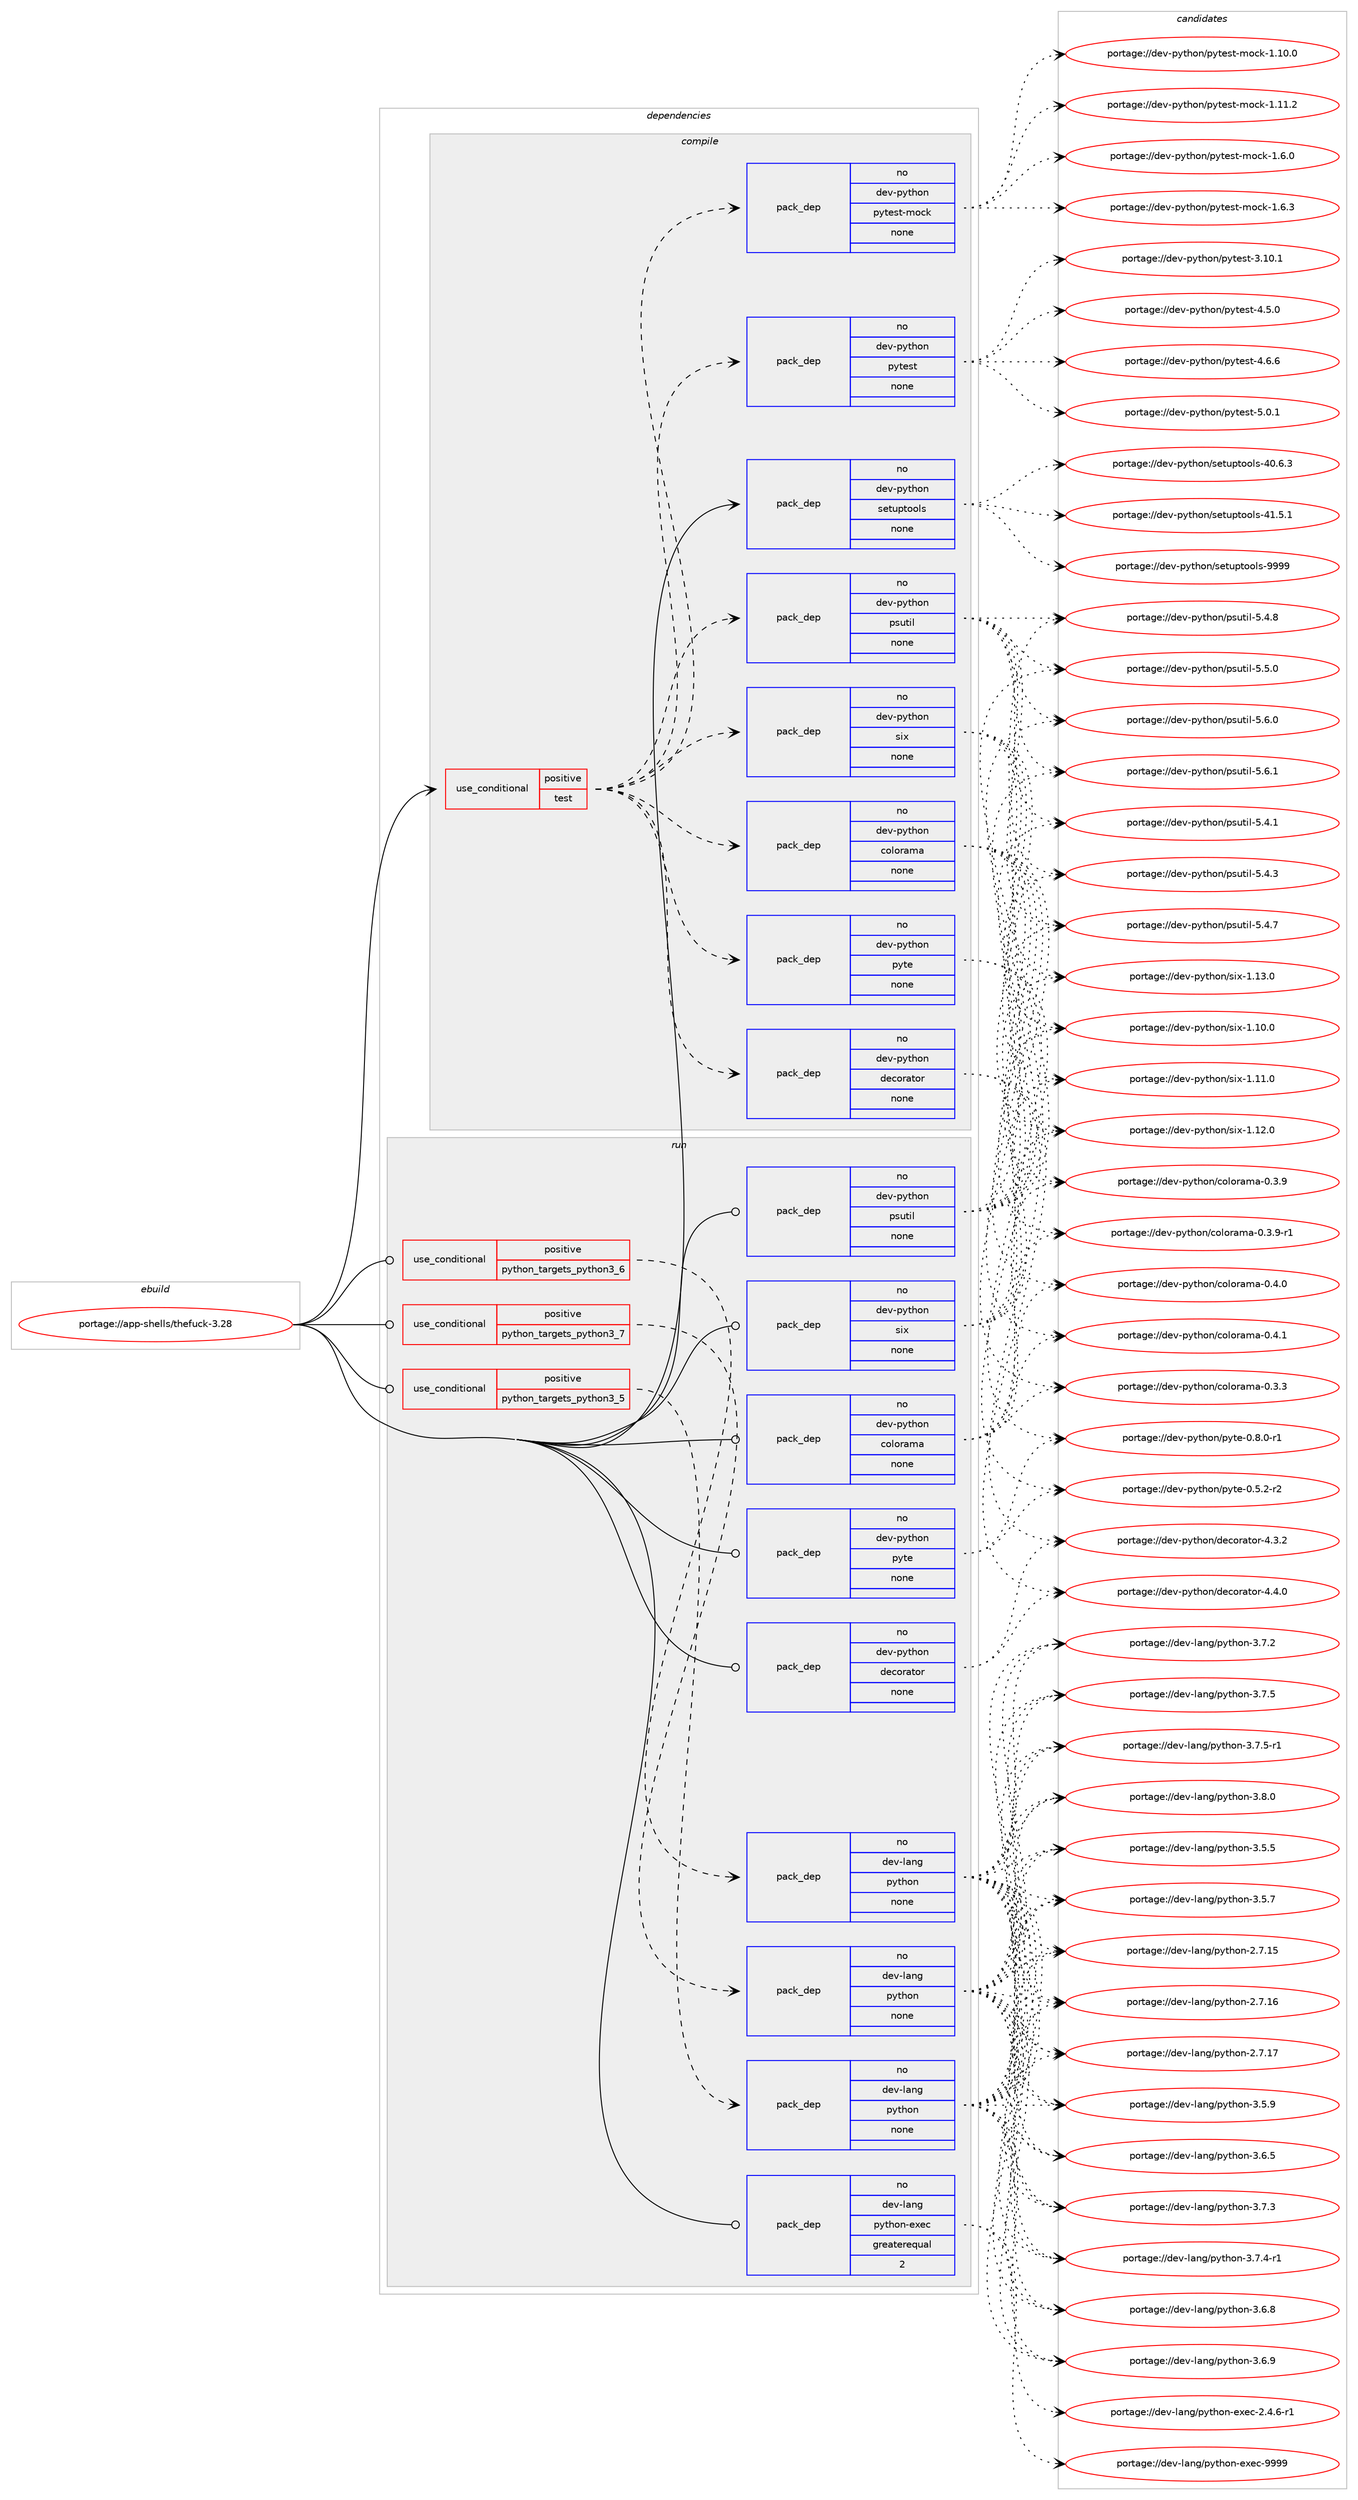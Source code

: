 digraph prolog {

# *************
# Graph options
# *************

newrank=true;
concentrate=true;
compound=true;
graph [rankdir=LR,fontname=Helvetica,fontsize=10,ranksep=1.5];#, ranksep=2.5, nodesep=0.2];
edge  [arrowhead=vee];
node  [fontname=Helvetica,fontsize=10];

# **********
# The ebuild
# **********

subgraph cluster_leftcol {
color=gray;
rank=same;
label=<<i>ebuild</i>>;
id [label="portage://app-shells/thefuck-3.28", color=red, width=4, href="../app-shells/thefuck-3.28.svg"];
}

# ****************
# The dependencies
# ****************

subgraph cluster_midcol {
color=gray;
label=<<i>dependencies</i>>;
subgraph cluster_compile {
fillcolor="#eeeeee";
style=filled;
label=<<i>compile</i>>;
subgraph cond10606 {
dependency42876 [label=<<TABLE BORDER="0" CELLBORDER="1" CELLSPACING="0" CELLPADDING="4"><TR><TD ROWSPAN="3" CELLPADDING="10">use_conditional</TD></TR><TR><TD>positive</TD></TR><TR><TD>test</TD></TR></TABLE>>, shape=none, color=red];
subgraph pack31550 {
dependency42877 [label=<<TABLE BORDER="0" CELLBORDER="1" CELLSPACING="0" CELLPADDING="4" WIDTH="220"><TR><TD ROWSPAN="6" CELLPADDING="30">pack_dep</TD></TR><TR><TD WIDTH="110">no</TD></TR><TR><TD>dev-python</TD></TR><TR><TD>psutil</TD></TR><TR><TD>none</TD></TR><TR><TD></TD></TR></TABLE>>, shape=none, color=blue];
}
dependency42876:e -> dependency42877:w [weight=20,style="dashed",arrowhead="vee"];
subgraph pack31551 {
dependency42878 [label=<<TABLE BORDER="0" CELLBORDER="1" CELLSPACING="0" CELLPADDING="4" WIDTH="220"><TR><TD ROWSPAN="6" CELLPADDING="30">pack_dep</TD></TR><TR><TD WIDTH="110">no</TD></TR><TR><TD>dev-python</TD></TR><TR><TD>six</TD></TR><TR><TD>none</TD></TR><TR><TD></TD></TR></TABLE>>, shape=none, color=blue];
}
dependency42876:e -> dependency42878:w [weight=20,style="dashed",arrowhead="vee"];
subgraph pack31552 {
dependency42879 [label=<<TABLE BORDER="0" CELLBORDER="1" CELLSPACING="0" CELLPADDING="4" WIDTH="220"><TR><TD ROWSPAN="6" CELLPADDING="30">pack_dep</TD></TR><TR><TD WIDTH="110">no</TD></TR><TR><TD>dev-python</TD></TR><TR><TD>decorator</TD></TR><TR><TD>none</TD></TR><TR><TD></TD></TR></TABLE>>, shape=none, color=blue];
}
dependency42876:e -> dependency42879:w [weight=20,style="dashed",arrowhead="vee"];
subgraph pack31553 {
dependency42880 [label=<<TABLE BORDER="0" CELLBORDER="1" CELLSPACING="0" CELLPADDING="4" WIDTH="220"><TR><TD ROWSPAN="6" CELLPADDING="30">pack_dep</TD></TR><TR><TD WIDTH="110">no</TD></TR><TR><TD>dev-python</TD></TR><TR><TD>colorama</TD></TR><TR><TD>none</TD></TR><TR><TD></TD></TR></TABLE>>, shape=none, color=blue];
}
dependency42876:e -> dependency42880:w [weight=20,style="dashed",arrowhead="vee"];
subgraph pack31554 {
dependency42881 [label=<<TABLE BORDER="0" CELLBORDER="1" CELLSPACING="0" CELLPADDING="4" WIDTH="220"><TR><TD ROWSPAN="6" CELLPADDING="30">pack_dep</TD></TR><TR><TD WIDTH="110">no</TD></TR><TR><TD>dev-python</TD></TR><TR><TD>pyte</TD></TR><TR><TD>none</TD></TR><TR><TD></TD></TR></TABLE>>, shape=none, color=blue];
}
dependency42876:e -> dependency42881:w [weight=20,style="dashed",arrowhead="vee"];
subgraph pack31555 {
dependency42882 [label=<<TABLE BORDER="0" CELLBORDER="1" CELLSPACING="0" CELLPADDING="4" WIDTH="220"><TR><TD ROWSPAN="6" CELLPADDING="30">pack_dep</TD></TR><TR><TD WIDTH="110">no</TD></TR><TR><TD>dev-python</TD></TR><TR><TD>pytest</TD></TR><TR><TD>none</TD></TR><TR><TD></TD></TR></TABLE>>, shape=none, color=blue];
}
dependency42876:e -> dependency42882:w [weight=20,style="dashed",arrowhead="vee"];
subgraph pack31556 {
dependency42883 [label=<<TABLE BORDER="0" CELLBORDER="1" CELLSPACING="0" CELLPADDING="4" WIDTH="220"><TR><TD ROWSPAN="6" CELLPADDING="30">pack_dep</TD></TR><TR><TD WIDTH="110">no</TD></TR><TR><TD>dev-python</TD></TR><TR><TD>pytest-mock</TD></TR><TR><TD>none</TD></TR><TR><TD></TD></TR></TABLE>>, shape=none, color=blue];
}
dependency42876:e -> dependency42883:w [weight=20,style="dashed",arrowhead="vee"];
}
id:e -> dependency42876:w [weight=20,style="solid",arrowhead="vee"];
subgraph pack31557 {
dependency42884 [label=<<TABLE BORDER="0" CELLBORDER="1" CELLSPACING="0" CELLPADDING="4" WIDTH="220"><TR><TD ROWSPAN="6" CELLPADDING="30">pack_dep</TD></TR><TR><TD WIDTH="110">no</TD></TR><TR><TD>dev-python</TD></TR><TR><TD>setuptools</TD></TR><TR><TD>none</TD></TR><TR><TD></TD></TR></TABLE>>, shape=none, color=blue];
}
id:e -> dependency42884:w [weight=20,style="solid",arrowhead="vee"];
}
subgraph cluster_compileandrun {
fillcolor="#eeeeee";
style=filled;
label=<<i>compile and run</i>>;
}
subgraph cluster_run {
fillcolor="#eeeeee";
style=filled;
label=<<i>run</i>>;
subgraph cond10607 {
dependency42885 [label=<<TABLE BORDER="0" CELLBORDER="1" CELLSPACING="0" CELLPADDING="4"><TR><TD ROWSPAN="3" CELLPADDING="10">use_conditional</TD></TR><TR><TD>positive</TD></TR><TR><TD>python_targets_python3_5</TD></TR></TABLE>>, shape=none, color=red];
subgraph pack31558 {
dependency42886 [label=<<TABLE BORDER="0" CELLBORDER="1" CELLSPACING="0" CELLPADDING="4" WIDTH="220"><TR><TD ROWSPAN="6" CELLPADDING="30">pack_dep</TD></TR><TR><TD WIDTH="110">no</TD></TR><TR><TD>dev-lang</TD></TR><TR><TD>python</TD></TR><TR><TD>none</TD></TR><TR><TD></TD></TR></TABLE>>, shape=none, color=blue];
}
dependency42885:e -> dependency42886:w [weight=20,style="dashed",arrowhead="vee"];
}
id:e -> dependency42885:w [weight=20,style="solid",arrowhead="odot"];
subgraph cond10608 {
dependency42887 [label=<<TABLE BORDER="0" CELLBORDER="1" CELLSPACING="0" CELLPADDING="4"><TR><TD ROWSPAN="3" CELLPADDING="10">use_conditional</TD></TR><TR><TD>positive</TD></TR><TR><TD>python_targets_python3_6</TD></TR></TABLE>>, shape=none, color=red];
subgraph pack31559 {
dependency42888 [label=<<TABLE BORDER="0" CELLBORDER="1" CELLSPACING="0" CELLPADDING="4" WIDTH="220"><TR><TD ROWSPAN="6" CELLPADDING="30">pack_dep</TD></TR><TR><TD WIDTH="110">no</TD></TR><TR><TD>dev-lang</TD></TR><TR><TD>python</TD></TR><TR><TD>none</TD></TR><TR><TD></TD></TR></TABLE>>, shape=none, color=blue];
}
dependency42887:e -> dependency42888:w [weight=20,style="dashed",arrowhead="vee"];
}
id:e -> dependency42887:w [weight=20,style="solid",arrowhead="odot"];
subgraph cond10609 {
dependency42889 [label=<<TABLE BORDER="0" CELLBORDER="1" CELLSPACING="0" CELLPADDING="4"><TR><TD ROWSPAN="3" CELLPADDING="10">use_conditional</TD></TR><TR><TD>positive</TD></TR><TR><TD>python_targets_python3_7</TD></TR></TABLE>>, shape=none, color=red];
subgraph pack31560 {
dependency42890 [label=<<TABLE BORDER="0" CELLBORDER="1" CELLSPACING="0" CELLPADDING="4" WIDTH="220"><TR><TD ROWSPAN="6" CELLPADDING="30">pack_dep</TD></TR><TR><TD WIDTH="110">no</TD></TR><TR><TD>dev-lang</TD></TR><TR><TD>python</TD></TR><TR><TD>none</TD></TR><TR><TD></TD></TR></TABLE>>, shape=none, color=blue];
}
dependency42889:e -> dependency42890:w [weight=20,style="dashed",arrowhead="vee"];
}
id:e -> dependency42889:w [weight=20,style="solid",arrowhead="odot"];
subgraph pack31561 {
dependency42891 [label=<<TABLE BORDER="0" CELLBORDER="1" CELLSPACING="0" CELLPADDING="4" WIDTH="220"><TR><TD ROWSPAN="6" CELLPADDING="30">pack_dep</TD></TR><TR><TD WIDTH="110">no</TD></TR><TR><TD>dev-lang</TD></TR><TR><TD>python-exec</TD></TR><TR><TD>greaterequal</TD></TR><TR><TD>2</TD></TR></TABLE>>, shape=none, color=blue];
}
id:e -> dependency42891:w [weight=20,style="solid",arrowhead="odot"];
subgraph pack31562 {
dependency42892 [label=<<TABLE BORDER="0" CELLBORDER="1" CELLSPACING="0" CELLPADDING="4" WIDTH="220"><TR><TD ROWSPAN="6" CELLPADDING="30">pack_dep</TD></TR><TR><TD WIDTH="110">no</TD></TR><TR><TD>dev-python</TD></TR><TR><TD>colorama</TD></TR><TR><TD>none</TD></TR><TR><TD></TD></TR></TABLE>>, shape=none, color=blue];
}
id:e -> dependency42892:w [weight=20,style="solid",arrowhead="odot"];
subgraph pack31563 {
dependency42893 [label=<<TABLE BORDER="0" CELLBORDER="1" CELLSPACING="0" CELLPADDING="4" WIDTH="220"><TR><TD ROWSPAN="6" CELLPADDING="30">pack_dep</TD></TR><TR><TD WIDTH="110">no</TD></TR><TR><TD>dev-python</TD></TR><TR><TD>decorator</TD></TR><TR><TD>none</TD></TR><TR><TD></TD></TR></TABLE>>, shape=none, color=blue];
}
id:e -> dependency42893:w [weight=20,style="solid",arrowhead="odot"];
subgraph pack31564 {
dependency42894 [label=<<TABLE BORDER="0" CELLBORDER="1" CELLSPACING="0" CELLPADDING="4" WIDTH="220"><TR><TD ROWSPAN="6" CELLPADDING="30">pack_dep</TD></TR><TR><TD WIDTH="110">no</TD></TR><TR><TD>dev-python</TD></TR><TR><TD>psutil</TD></TR><TR><TD>none</TD></TR><TR><TD></TD></TR></TABLE>>, shape=none, color=blue];
}
id:e -> dependency42894:w [weight=20,style="solid",arrowhead="odot"];
subgraph pack31565 {
dependency42895 [label=<<TABLE BORDER="0" CELLBORDER="1" CELLSPACING="0" CELLPADDING="4" WIDTH="220"><TR><TD ROWSPAN="6" CELLPADDING="30">pack_dep</TD></TR><TR><TD WIDTH="110">no</TD></TR><TR><TD>dev-python</TD></TR><TR><TD>pyte</TD></TR><TR><TD>none</TD></TR><TR><TD></TD></TR></TABLE>>, shape=none, color=blue];
}
id:e -> dependency42895:w [weight=20,style="solid",arrowhead="odot"];
subgraph pack31566 {
dependency42896 [label=<<TABLE BORDER="0" CELLBORDER="1" CELLSPACING="0" CELLPADDING="4" WIDTH="220"><TR><TD ROWSPAN="6" CELLPADDING="30">pack_dep</TD></TR><TR><TD WIDTH="110">no</TD></TR><TR><TD>dev-python</TD></TR><TR><TD>six</TD></TR><TR><TD>none</TD></TR><TR><TD></TD></TR></TABLE>>, shape=none, color=blue];
}
id:e -> dependency42896:w [weight=20,style="solid",arrowhead="odot"];
}
}

# **************
# The candidates
# **************

subgraph cluster_choices {
rank=same;
color=gray;
label=<<i>candidates</i>>;

subgraph choice31550 {
color=black;
nodesep=1;
choiceportage1001011184511212111610411111047112115117116105108455346524649 [label="portage://dev-python/psutil-5.4.1", color=red, width=4,href="../dev-python/psutil-5.4.1.svg"];
choiceportage1001011184511212111610411111047112115117116105108455346524651 [label="portage://dev-python/psutil-5.4.3", color=red, width=4,href="../dev-python/psutil-5.4.3.svg"];
choiceportage1001011184511212111610411111047112115117116105108455346524655 [label="portage://dev-python/psutil-5.4.7", color=red, width=4,href="../dev-python/psutil-5.4.7.svg"];
choiceportage1001011184511212111610411111047112115117116105108455346524656 [label="portage://dev-python/psutil-5.4.8", color=red, width=4,href="../dev-python/psutil-5.4.8.svg"];
choiceportage1001011184511212111610411111047112115117116105108455346534648 [label="portage://dev-python/psutil-5.5.0", color=red, width=4,href="../dev-python/psutil-5.5.0.svg"];
choiceportage1001011184511212111610411111047112115117116105108455346544648 [label="portage://dev-python/psutil-5.6.0", color=red, width=4,href="../dev-python/psutil-5.6.0.svg"];
choiceportage1001011184511212111610411111047112115117116105108455346544649 [label="portage://dev-python/psutil-5.6.1", color=red, width=4,href="../dev-python/psutil-5.6.1.svg"];
dependency42877:e -> choiceportage1001011184511212111610411111047112115117116105108455346524649:w [style=dotted,weight="100"];
dependency42877:e -> choiceportage1001011184511212111610411111047112115117116105108455346524651:w [style=dotted,weight="100"];
dependency42877:e -> choiceportage1001011184511212111610411111047112115117116105108455346524655:w [style=dotted,weight="100"];
dependency42877:e -> choiceportage1001011184511212111610411111047112115117116105108455346524656:w [style=dotted,weight="100"];
dependency42877:e -> choiceportage1001011184511212111610411111047112115117116105108455346534648:w [style=dotted,weight="100"];
dependency42877:e -> choiceportage1001011184511212111610411111047112115117116105108455346544648:w [style=dotted,weight="100"];
dependency42877:e -> choiceportage1001011184511212111610411111047112115117116105108455346544649:w [style=dotted,weight="100"];
}
subgraph choice31551 {
color=black;
nodesep=1;
choiceportage100101118451121211161041111104711510512045494649484648 [label="portage://dev-python/six-1.10.0", color=red, width=4,href="../dev-python/six-1.10.0.svg"];
choiceportage100101118451121211161041111104711510512045494649494648 [label="portage://dev-python/six-1.11.0", color=red, width=4,href="../dev-python/six-1.11.0.svg"];
choiceportage100101118451121211161041111104711510512045494649504648 [label="portage://dev-python/six-1.12.0", color=red, width=4,href="../dev-python/six-1.12.0.svg"];
choiceportage100101118451121211161041111104711510512045494649514648 [label="portage://dev-python/six-1.13.0", color=red, width=4,href="../dev-python/six-1.13.0.svg"];
dependency42878:e -> choiceportage100101118451121211161041111104711510512045494649484648:w [style=dotted,weight="100"];
dependency42878:e -> choiceportage100101118451121211161041111104711510512045494649494648:w [style=dotted,weight="100"];
dependency42878:e -> choiceportage100101118451121211161041111104711510512045494649504648:w [style=dotted,weight="100"];
dependency42878:e -> choiceportage100101118451121211161041111104711510512045494649514648:w [style=dotted,weight="100"];
}
subgraph choice31552 {
color=black;
nodesep=1;
choiceportage10010111845112121116104111110471001019911111497116111114455246514650 [label="portage://dev-python/decorator-4.3.2", color=red, width=4,href="../dev-python/decorator-4.3.2.svg"];
choiceportage10010111845112121116104111110471001019911111497116111114455246524648 [label="portage://dev-python/decorator-4.4.0", color=red, width=4,href="../dev-python/decorator-4.4.0.svg"];
dependency42879:e -> choiceportage10010111845112121116104111110471001019911111497116111114455246514650:w [style=dotted,weight="100"];
dependency42879:e -> choiceportage10010111845112121116104111110471001019911111497116111114455246524648:w [style=dotted,weight="100"];
}
subgraph choice31553 {
color=black;
nodesep=1;
choiceportage1001011184511212111610411111047991111081111149710997454846514651 [label="portage://dev-python/colorama-0.3.3", color=red, width=4,href="../dev-python/colorama-0.3.3.svg"];
choiceportage1001011184511212111610411111047991111081111149710997454846514657 [label="portage://dev-python/colorama-0.3.9", color=red, width=4,href="../dev-python/colorama-0.3.9.svg"];
choiceportage10010111845112121116104111110479911110811111497109974548465146574511449 [label="portage://dev-python/colorama-0.3.9-r1", color=red, width=4,href="../dev-python/colorama-0.3.9-r1.svg"];
choiceportage1001011184511212111610411111047991111081111149710997454846524648 [label="portage://dev-python/colorama-0.4.0", color=red, width=4,href="../dev-python/colorama-0.4.0.svg"];
choiceportage1001011184511212111610411111047991111081111149710997454846524649 [label="portage://dev-python/colorama-0.4.1", color=red, width=4,href="../dev-python/colorama-0.4.1.svg"];
dependency42880:e -> choiceportage1001011184511212111610411111047991111081111149710997454846514651:w [style=dotted,weight="100"];
dependency42880:e -> choiceportage1001011184511212111610411111047991111081111149710997454846514657:w [style=dotted,weight="100"];
dependency42880:e -> choiceportage10010111845112121116104111110479911110811111497109974548465146574511449:w [style=dotted,weight="100"];
dependency42880:e -> choiceportage1001011184511212111610411111047991111081111149710997454846524648:w [style=dotted,weight="100"];
dependency42880:e -> choiceportage1001011184511212111610411111047991111081111149710997454846524649:w [style=dotted,weight="100"];
}
subgraph choice31554 {
color=black;
nodesep=1;
choiceportage10010111845112121116104111110471121211161014548465346504511450 [label="portage://dev-python/pyte-0.5.2-r2", color=red, width=4,href="../dev-python/pyte-0.5.2-r2.svg"];
choiceportage10010111845112121116104111110471121211161014548465646484511449 [label="portage://dev-python/pyte-0.8.0-r1", color=red, width=4,href="../dev-python/pyte-0.8.0-r1.svg"];
dependency42881:e -> choiceportage10010111845112121116104111110471121211161014548465346504511450:w [style=dotted,weight="100"];
dependency42881:e -> choiceportage10010111845112121116104111110471121211161014548465646484511449:w [style=dotted,weight="100"];
}
subgraph choice31555 {
color=black;
nodesep=1;
choiceportage100101118451121211161041111104711212111610111511645514649484649 [label="portage://dev-python/pytest-3.10.1", color=red, width=4,href="../dev-python/pytest-3.10.1.svg"];
choiceportage1001011184511212111610411111047112121116101115116455246534648 [label="portage://dev-python/pytest-4.5.0", color=red, width=4,href="../dev-python/pytest-4.5.0.svg"];
choiceportage1001011184511212111610411111047112121116101115116455246544654 [label="portage://dev-python/pytest-4.6.6", color=red, width=4,href="../dev-python/pytest-4.6.6.svg"];
choiceportage1001011184511212111610411111047112121116101115116455346484649 [label="portage://dev-python/pytest-5.0.1", color=red, width=4,href="../dev-python/pytest-5.0.1.svg"];
dependency42882:e -> choiceportage100101118451121211161041111104711212111610111511645514649484649:w [style=dotted,weight="100"];
dependency42882:e -> choiceportage1001011184511212111610411111047112121116101115116455246534648:w [style=dotted,weight="100"];
dependency42882:e -> choiceportage1001011184511212111610411111047112121116101115116455246544654:w [style=dotted,weight="100"];
dependency42882:e -> choiceportage1001011184511212111610411111047112121116101115116455346484649:w [style=dotted,weight="100"];
}
subgraph choice31556 {
color=black;
nodesep=1;
choiceportage1001011184511212111610411111047112121116101115116451091119910745494649484648 [label="portage://dev-python/pytest-mock-1.10.0", color=red, width=4,href="../dev-python/pytest-mock-1.10.0.svg"];
choiceportage1001011184511212111610411111047112121116101115116451091119910745494649494650 [label="portage://dev-python/pytest-mock-1.11.2", color=red, width=4,href="../dev-python/pytest-mock-1.11.2.svg"];
choiceportage10010111845112121116104111110471121211161011151164510911199107454946544648 [label="portage://dev-python/pytest-mock-1.6.0", color=red, width=4,href="../dev-python/pytest-mock-1.6.0.svg"];
choiceportage10010111845112121116104111110471121211161011151164510911199107454946544651 [label="portage://dev-python/pytest-mock-1.6.3", color=red, width=4,href="../dev-python/pytest-mock-1.6.3.svg"];
dependency42883:e -> choiceportage1001011184511212111610411111047112121116101115116451091119910745494649484648:w [style=dotted,weight="100"];
dependency42883:e -> choiceportage1001011184511212111610411111047112121116101115116451091119910745494649494650:w [style=dotted,weight="100"];
dependency42883:e -> choiceportage10010111845112121116104111110471121211161011151164510911199107454946544648:w [style=dotted,weight="100"];
dependency42883:e -> choiceportage10010111845112121116104111110471121211161011151164510911199107454946544651:w [style=dotted,weight="100"];
}
subgraph choice31557 {
color=black;
nodesep=1;
choiceportage100101118451121211161041111104711510111611711211611111110811545524846544651 [label="portage://dev-python/setuptools-40.6.3", color=red, width=4,href="../dev-python/setuptools-40.6.3.svg"];
choiceportage100101118451121211161041111104711510111611711211611111110811545524946534649 [label="portage://dev-python/setuptools-41.5.1", color=red, width=4,href="../dev-python/setuptools-41.5.1.svg"];
choiceportage10010111845112121116104111110471151011161171121161111111081154557575757 [label="portage://dev-python/setuptools-9999", color=red, width=4,href="../dev-python/setuptools-9999.svg"];
dependency42884:e -> choiceportage100101118451121211161041111104711510111611711211611111110811545524846544651:w [style=dotted,weight="100"];
dependency42884:e -> choiceportage100101118451121211161041111104711510111611711211611111110811545524946534649:w [style=dotted,weight="100"];
dependency42884:e -> choiceportage10010111845112121116104111110471151011161171121161111111081154557575757:w [style=dotted,weight="100"];
}
subgraph choice31558 {
color=black;
nodesep=1;
choiceportage10010111845108971101034711212111610411111045504655464953 [label="portage://dev-lang/python-2.7.15", color=red, width=4,href="../dev-lang/python-2.7.15.svg"];
choiceportage10010111845108971101034711212111610411111045504655464954 [label="portage://dev-lang/python-2.7.16", color=red, width=4,href="../dev-lang/python-2.7.16.svg"];
choiceportage10010111845108971101034711212111610411111045504655464955 [label="portage://dev-lang/python-2.7.17", color=red, width=4,href="../dev-lang/python-2.7.17.svg"];
choiceportage100101118451089711010347112121116104111110455146534653 [label="portage://dev-lang/python-3.5.5", color=red, width=4,href="../dev-lang/python-3.5.5.svg"];
choiceportage100101118451089711010347112121116104111110455146534655 [label="portage://dev-lang/python-3.5.7", color=red, width=4,href="../dev-lang/python-3.5.7.svg"];
choiceportage100101118451089711010347112121116104111110455146534657 [label="portage://dev-lang/python-3.5.9", color=red, width=4,href="../dev-lang/python-3.5.9.svg"];
choiceportage100101118451089711010347112121116104111110455146544653 [label="portage://dev-lang/python-3.6.5", color=red, width=4,href="../dev-lang/python-3.6.5.svg"];
choiceportage100101118451089711010347112121116104111110455146544656 [label="portage://dev-lang/python-3.6.8", color=red, width=4,href="../dev-lang/python-3.6.8.svg"];
choiceportage100101118451089711010347112121116104111110455146544657 [label="portage://dev-lang/python-3.6.9", color=red, width=4,href="../dev-lang/python-3.6.9.svg"];
choiceportage100101118451089711010347112121116104111110455146554650 [label="portage://dev-lang/python-3.7.2", color=red, width=4,href="../dev-lang/python-3.7.2.svg"];
choiceportage100101118451089711010347112121116104111110455146554651 [label="portage://dev-lang/python-3.7.3", color=red, width=4,href="../dev-lang/python-3.7.3.svg"];
choiceportage1001011184510897110103471121211161041111104551465546524511449 [label="portage://dev-lang/python-3.7.4-r1", color=red, width=4,href="../dev-lang/python-3.7.4-r1.svg"];
choiceportage100101118451089711010347112121116104111110455146554653 [label="portage://dev-lang/python-3.7.5", color=red, width=4,href="../dev-lang/python-3.7.5.svg"];
choiceportage1001011184510897110103471121211161041111104551465546534511449 [label="portage://dev-lang/python-3.7.5-r1", color=red, width=4,href="../dev-lang/python-3.7.5-r1.svg"];
choiceportage100101118451089711010347112121116104111110455146564648 [label="portage://dev-lang/python-3.8.0", color=red, width=4,href="../dev-lang/python-3.8.0.svg"];
dependency42886:e -> choiceportage10010111845108971101034711212111610411111045504655464953:w [style=dotted,weight="100"];
dependency42886:e -> choiceportage10010111845108971101034711212111610411111045504655464954:w [style=dotted,weight="100"];
dependency42886:e -> choiceportage10010111845108971101034711212111610411111045504655464955:w [style=dotted,weight="100"];
dependency42886:e -> choiceportage100101118451089711010347112121116104111110455146534653:w [style=dotted,weight="100"];
dependency42886:e -> choiceportage100101118451089711010347112121116104111110455146534655:w [style=dotted,weight="100"];
dependency42886:e -> choiceportage100101118451089711010347112121116104111110455146534657:w [style=dotted,weight="100"];
dependency42886:e -> choiceportage100101118451089711010347112121116104111110455146544653:w [style=dotted,weight="100"];
dependency42886:e -> choiceportage100101118451089711010347112121116104111110455146544656:w [style=dotted,weight="100"];
dependency42886:e -> choiceportage100101118451089711010347112121116104111110455146544657:w [style=dotted,weight="100"];
dependency42886:e -> choiceportage100101118451089711010347112121116104111110455146554650:w [style=dotted,weight="100"];
dependency42886:e -> choiceportage100101118451089711010347112121116104111110455146554651:w [style=dotted,weight="100"];
dependency42886:e -> choiceportage1001011184510897110103471121211161041111104551465546524511449:w [style=dotted,weight="100"];
dependency42886:e -> choiceportage100101118451089711010347112121116104111110455146554653:w [style=dotted,weight="100"];
dependency42886:e -> choiceportage1001011184510897110103471121211161041111104551465546534511449:w [style=dotted,weight="100"];
dependency42886:e -> choiceportage100101118451089711010347112121116104111110455146564648:w [style=dotted,weight="100"];
}
subgraph choice31559 {
color=black;
nodesep=1;
choiceportage10010111845108971101034711212111610411111045504655464953 [label="portage://dev-lang/python-2.7.15", color=red, width=4,href="../dev-lang/python-2.7.15.svg"];
choiceportage10010111845108971101034711212111610411111045504655464954 [label="portage://dev-lang/python-2.7.16", color=red, width=4,href="../dev-lang/python-2.7.16.svg"];
choiceportage10010111845108971101034711212111610411111045504655464955 [label="portage://dev-lang/python-2.7.17", color=red, width=4,href="../dev-lang/python-2.7.17.svg"];
choiceportage100101118451089711010347112121116104111110455146534653 [label="portage://dev-lang/python-3.5.5", color=red, width=4,href="../dev-lang/python-3.5.5.svg"];
choiceportage100101118451089711010347112121116104111110455146534655 [label="portage://dev-lang/python-3.5.7", color=red, width=4,href="../dev-lang/python-3.5.7.svg"];
choiceportage100101118451089711010347112121116104111110455146534657 [label="portage://dev-lang/python-3.5.9", color=red, width=4,href="../dev-lang/python-3.5.9.svg"];
choiceportage100101118451089711010347112121116104111110455146544653 [label="portage://dev-lang/python-3.6.5", color=red, width=4,href="../dev-lang/python-3.6.5.svg"];
choiceportage100101118451089711010347112121116104111110455146544656 [label="portage://dev-lang/python-3.6.8", color=red, width=4,href="../dev-lang/python-3.6.8.svg"];
choiceportage100101118451089711010347112121116104111110455146544657 [label="portage://dev-lang/python-3.6.9", color=red, width=4,href="../dev-lang/python-3.6.9.svg"];
choiceportage100101118451089711010347112121116104111110455146554650 [label="portage://dev-lang/python-3.7.2", color=red, width=4,href="../dev-lang/python-3.7.2.svg"];
choiceportage100101118451089711010347112121116104111110455146554651 [label="portage://dev-lang/python-3.7.3", color=red, width=4,href="../dev-lang/python-3.7.3.svg"];
choiceportage1001011184510897110103471121211161041111104551465546524511449 [label="portage://dev-lang/python-3.7.4-r1", color=red, width=4,href="../dev-lang/python-3.7.4-r1.svg"];
choiceportage100101118451089711010347112121116104111110455146554653 [label="portage://dev-lang/python-3.7.5", color=red, width=4,href="../dev-lang/python-3.7.5.svg"];
choiceportage1001011184510897110103471121211161041111104551465546534511449 [label="portage://dev-lang/python-3.7.5-r1", color=red, width=4,href="../dev-lang/python-3.7.5-r1.svg"];
choiceportage100101118451089711010347112121116104111110455146564648 [label="portage://dev-lang/python-3.8.0", color=red, width=4,href="../dev-lang/python-3.8.0.svg"];
dependency42888:e -> choiceportage10010111845108971101034711212111610411111045504655464953:w [style=dotted,weight="100"];
dependency42888:e -> choiceportage10010111845108971101034711212111610411111045504655464954:w [style=dotted,weight="100"];
dependency42888:e -> choiceportage10010111845108971101034711212111610411111045504655464955:w [style=dotted,weight="100"];
dependency42888:e -> choiceportage100101118451089711010347112121116104111110455146534653:w [style=dotted,weight="100"];
dependency42888:e -> choiceportage100101118451089711010347112121116104111110455146534655:w [style=dotted,weight="100"];
dependency42888:e -> choiceportage100101118451089711010347112121116104111110455146534657:w [style=dotted,weight="100"];
dependency42888:e -> choiceportage100101118451089711010347112121116104111110455146544653:w [style=dotted,weight="100"];
dependency42888:e -> choiceportage100101118451089711010347112121116104111110455146544656:w [style=dotted,weight="100"];
dependency42888:e -> choiceportage100101118451089711010347112121116104111110455146544657:w [style=dotted,weight="100"];
dependency42888:e -> choiceportage100101118451089711010347112121116104111110455146554650:w [style=dotted,weight="100"];
dependency42888:e -> choiceportage100101118451089711010347112121116104111110455146554651:w [style=dotted,weight="100"];
dependency42888:e -> choiceportage1001011184510897110103471121211161041111104551465546524511449:w [style=dotted,weight="100"];
dependency42888:e -> choiceportage100101118451089711010347112121116104111110455146554653:w [style=dotted,weight="100"];
dependency42888:e -> choiceportage1001011184510897110103471121211161041111104551465546534511449:w [style=dotted,weight="100"];
dependency42888:e -> choiceportage100101118451089711010347112121116104111110455146564648:w [style=dotted,weight="100"];
}
subgraph choice31560 {
color=black;
nodesep=1;
choiceportage10010111845108971101034711212111610411111045504655464953 [label="portage://dev-lang/python-2.7.15", color=red, width=4,href="../dev-lang/python-2.7.15.svg"];
choiceportage10010111845108971101034711212111610411111045504655464954 [label="portage://dev-lang/python-2.7.16", color=red, width=4,href="../dev-lang/python-2.7.16.svg"];
choiceportage10010111845108971101034711212111610411111045504655464955 [label="portage://dev-lang/python-2.7.17", color=red, width=4,href="../dev-lang/python-2.7.17.svg"];
choiceportage100101118451089711010347112121116104111110455146534653 [label="portage://dev-lang/python-3.5.5", color=red, width=4,href="../dev-lang/python-3.5.5.svg"];
choiceportage100101118451089711010347112121116104111110455146534655 [label="portage://dev-lang/python-3.5.7", color=red, width=4,href="../dev-lang/python-3.5.7.svg"];
choiceportage100101118451089711010347112121116104111110455146534657 [label="portage://dev-lang/python-3.5.9", color=red, width=4,href="../dev-lang/python-3.5.9.svg"];
choiceportage100101118451089711010347112121116104111110455146544653 [label="portage://dev-lang/python-3.6.5", color=red, width=4,href="../dev-lang/python-3.6.5.svg"];
choiceportage100101118451089711010347112121116104111110455146544656 [label="portage://dev-lang/python-3.6.8", color=red, width=4,href="../dev-lang/python-3.6.8.svg"];
choiceportage100101118451089711010347112121116104111110455146544657 [label="portage://dev-lang/python-3.6.9", color=red, width=4,href="../dev-lang/python-3.6.9.svg"];
choiceportage100101118451089711010347112121116104111110455146554650 [label="portage://dev-lang/python-3.7.2", color=red, width=4,href="../dev-lang/python-3.7.2.svg"];
choiceportage100101118451089711010347112121116104111110455146554651 [label="portage://dev-lang/python-3.7.3", color=red, width=4,href="../dev-lang/python-3.7.3.svg"];
choiceportage1001011184510897110103471121211161041111104551465546524511449 [label="portage://dev-lang/python-3.7.4-r1", color=red, width=4,href="../dev-lang/python-3.7.4-r1.svg"];
choiceportage100101118451089711010347112121116104111110455146554653 [label="portage://dev-lang/python-3.7.5", color=red, width=4,href="../dev-lang/python-3.7.5.svg"];
choiceportage1001011184510897110103471121211161041111104551465546534511449 [label="portage://dev-lang/python-3.7.5-r1", color=red, width=4,href="../dev-lang/python-3.7.5-r1.svg"];
choiceportage100101118451089711010347112121116104111110455146564648 [label="portage://dev-lang/python-3.8.0", color=red, width=4,href="../dev-lang/python-3.8.0.svg"];
dependency42890:e -> choiceportage10010111845108971101034711212111610411111045504655464953:w [style=dotted,weight="100"];
dependency42890:e -> choiceportage10010111845108971101034711212111610411111045504655464954:w [style=dotted,weight="100"];
dependency42890:e -> choiceportage10010111845108971101034711212111610411111045504655464955:w [style=dotted,weight="100"];
dependency42890:e -> choiceportage100101118451089711010347112121116104111110455146534653:w [style=dotted,weight="100"];
dependency42890:e -> choiceportage100101118451089711010347112121116104111110455146534655:w [style=dotted,weight="100"];
dependency42890:e -> choiceportage100101118451089711010347112121116104111110455146534657:w [style=dotted,weight="100"];
dependency42890:e -> choiceportage100101118451089711010347112121116104111110455146544653:w [style=dotted,weight="100"];
dependency42890:e -> choiceportage100101118451089711010347112121116104111110455146544656:w [style=dotted,weight="100"];
dependency42890:e -> choiceportage100101118451089711010347112121116104111110455146544657:w [style=dotted,weight="100"];
dependency42890:e -> choiceportage100101118451089711010347112121116104111110455146554650:w [style=dotted,weight="100"];
dependency42890:e -> choiceportage100101118451089711010347112121116104111110455146554651:w [style=dotted,weight="100"];
dependency42890:e -> choiceportage1001011184510897110103471121211161041111104551465546524511449:w [style=dotted,weight="100"];
dependency42890:e -> choiceportage100101118451089711010347112121116104111110455146554653:w [style=dotted,weight="100"];
dependency42890:e -> choiceportage1001011184510897110103471121211161041111104551465546534511449:w [style=dotted,weight="100"];
dependency42890:e -> choiceportage100101118451089711010347112121116104111110455146564648:w [style=dotted,weight="100"];
}
subgraph choice31561 {
color=black;
nodesep=1;
choiceportage10010111845108971101034711212111610411111045101120101994550465246544511449 [label="portage://dev-lang/python-exec-2.4.6-r1", color=red, width=4,href="../dev-lang/python-exec-2.4.6-r1.svg"];
choiceportage10010111845108971101034711212111610411111045101120101994557575757 [label="portage://dev-lang/python-exec-9999", color=red, width=4,href="../dev-lang/python-exec-9999.svg"];
dependency42891:e -> choiceportage10010111845108971101034711212111610411111045101120101994550465246544511449:w [style=dotted,weight="100"];
dependency42891:e -> choiceportage10010111845108971101034711212111610411111045101120101994557575757:w [style=dotted,weight="100"];
}
subgraph choice31562 {
color=black;
nodesep=1;
choiceportage1001011184511212111610411111047991111081111149710997454846514651 [label="portage://dev-python/colorama-0.3.3", color=red, width=4,href="../dev-python/colorama-0.3.3.svg"];
choiceportage1001011184511212111610411111047991111081111149710997454846514657 [label="portage://dev-python/colorama-0.3.9", color=red, width=4,href="../dev-python/colorama-0.3.9.svg"];
choiceportage10010111845112121116104111110479911110811111497109974548465146574511449 [label="portage://dev-python/colorama-0.3.9-r1", color=red, width=4,href="../dev-python/colorama-0.3.9-r1.svg"];
choiceportage1001011184511212111610411111047991111081111149710997454846524648 [label="portage://dev-python/colorama-0.4.0", color=red, width=4,href="../dev-python/colorama-0.4.0.svg"];
choiceportage1001011184511212111610411111047991111081111149710997454846524649 [label="portage://dev-python/colorama-0.4.1", color=red, width=4,href="../dev-python/colorama-0.4.1.svg"];
dependency42892:e -> choiceportage1001011184511212111610411111047991111081111149710997454846514651:w [style=dotted,weight="100"];
dependency42892:e -> choiceportage1001011184511212111610411111047991111081111149710997454846514657:w [style=dotted,weight="100"];
dependency42892:e -> choiceportage10010111845112121116104111110479911110811111497109974548465146574511449:w [style=dotted,weight="100"];
dependency42892:e -> choiceportage1001011184511212111610411111047991111081111149710997454846524648:w [style=dotted,weight="100"];
dependency42892:e -> choiceportage1001011184511212111610411111047991111081111149710997454846524649:w [style=dotted,weight="100"];
}
subgraph choice31563 {
color=black;
nodesep=1;
choiceportage10010111845112121116104111110471001019911111497116111114455246514650 [label="portage://dev-python/decorator-4.3.2", color=red, width=4,href="../dev-python/decorator-4.3.2.svg"];
choiceportage10010111845112121116104111110471001019911111497116111114455246524648 [label="portage://dev-python/decorator-4.4.0", color=red, width=4,href="../dev-python/decorator-4.4.0.svg"];
dependency42893:e -> choiceportage10010111845112121116104111110471001019911111497116111114455246514650:w [style=dotted,weight="100"];
dependency42893:e -> choiceportage10010111845112121116104111110471001019911111497116111114455246524648:w [style=dotted,weight="100"];
}
subgraph choice31564 {
color=black;
nodesep=1;
choiceportage1001011184511212111610411111047112115117116105108455346524649 [label="portage://dev-python/psutil-5.4.1", color=red, width=4,href="../dev-python/psutil-5.4.1.svg"];
choiceportage1001011184511212111610411111047112115117116105108455346524651 [label="portage://dev-python/psutil-5.4.3", color=red, width=4,href="../dev-python/psutil-5.4.3.svg"];
choiceportage1001011184511212111610411111047112115117116105108455346524655 [label="portage://dev-python/psutil-5.4.7", color=red, width=4,href="../dev-python/psutil-5.4.7.svg"];
choiceportage1001011184511212111610411111047112115117116105108455346524656 [label="portage://dev-python/psutil-5.4.8", color=red, width=4,href="../dev-python/psutil-5.4.8.svg"];
choiceportage1001011184511212111610411111047112115117116105108455346534648 [label="portage://dev-python/psutil-5.5.0", color=red, width=4,href="../dev-python/psutil-5.5.0.svg"];
choiceportage1001011184511212111610411111047112115117116105108455346544648 [label="portage://dev-python/psutil-5.6.0", color=red, width=4,href="../dev-python/psutil-5.6.0.svg"];
choiceportage1001011184511212111610411111047112115117116105108455346544649 [label="portage://dev-python/psutil-5.6.1", color=red, width=4,href="../dev-python/psutil-5.6.1.svg"];
dependency42894:e -> choiceportage1001011184511212111610411111047112115117116105108455346524649:w [style=dotted,weight="100"];
dependency42894:e -> choiceportage1001011184511212111610411111047112115117116105108455346524651:w [style=dotted,weight="100"];
dependency42894:e -> choiceportage1001011184511212111610411111047112115117116105108455346524655:w [style=dotted,weight="100"];
dependency42894:e -> choiceportage1001011184511212111610411111047112115117116105108455346524656:w [style=dotted,weight="100"];
dependency42894:e -> choiceportage1001011184511212111610411111047112115117116105108455346534648:w [style=dotted,weight="100"];
dependency42894:e -> choiceportage1001011184511212111610411111047112115117116105108455346544648:w [style=dotted,weight="100"];
dependency42894:e -> choiceportage1001011184511212111610411111047112115117116105108455346544649:w [style=dotted,weight="100"];
}
subgraph choice31565 {
color=black;
nodesep=1;
choiceportage10010111845112121116104111110471121211161014548465346504511450 [label="portage://dev-python/pyte-0.5.2-r2", color=red, width=4,href="../dev-python/pyte-0.5.2-r2.svg"];
choiceportage10010111845112121116104111110471121211161014548465646484511449 [label="portage://dev-python/pyte-0.8.0-r1", color=red, width=4,href="../dev-python/pyte-0.8.0-r1.svg"];
dependency42895:e -> choiceportage10010111845112121116104111110471121211161014548465346504511450:w [style=dotted,weight="100"];
dependency42895:e -> choiceportage10010111845112121116104111110471121211161014548465646484511449:w [style=dotted,weight="100"];
}
subgraph choice31566 {
color=black;
nodesep=1;
choiceportage100101118451121211161041111104711510512045494649484648 [label="portage://dev-python/six-1.10.0", color=red, width=4,href="../dev-python/six-1.10.0.svg"];
choiceportage100101118451121211161041111104711510512045494649494648 [label="portage://dev-python/six-1.11.0", color=red, width=4,href="../dev-python/six-1.11.0.svg"];
choiceportage100101118451121211161041111104711510512045494649504648 [label="portage://dev-python/six-1.12.0", color=red, width=4,href="../dev-python/six-1.12.0.svg"];
choiceportage100101118451121211161041111104711510512045494649514648 [label="portage://dev-python/six-1.13.0", color=red, width=4,href="../dev-python/six-1.13.0.svg"];
dependency42896:e -> choiceportage100101118451121211161041111104711510512045494649484648:w [style=dotted,weight="100"];
dependency42896:e -> choiceportage100101118451121211161041111104711510512045494649494648:w [style=dotted,weight="100"];
dependency42896:e -> choiceportage100101118451121211161041111104711510512045494649504648:w [style=dotted,weight="100"];
dependency42896:e -> choiceportage100101118451121211161041111104711510512045494649514648:w [style=dotted,weight="100"];
}
}

}

